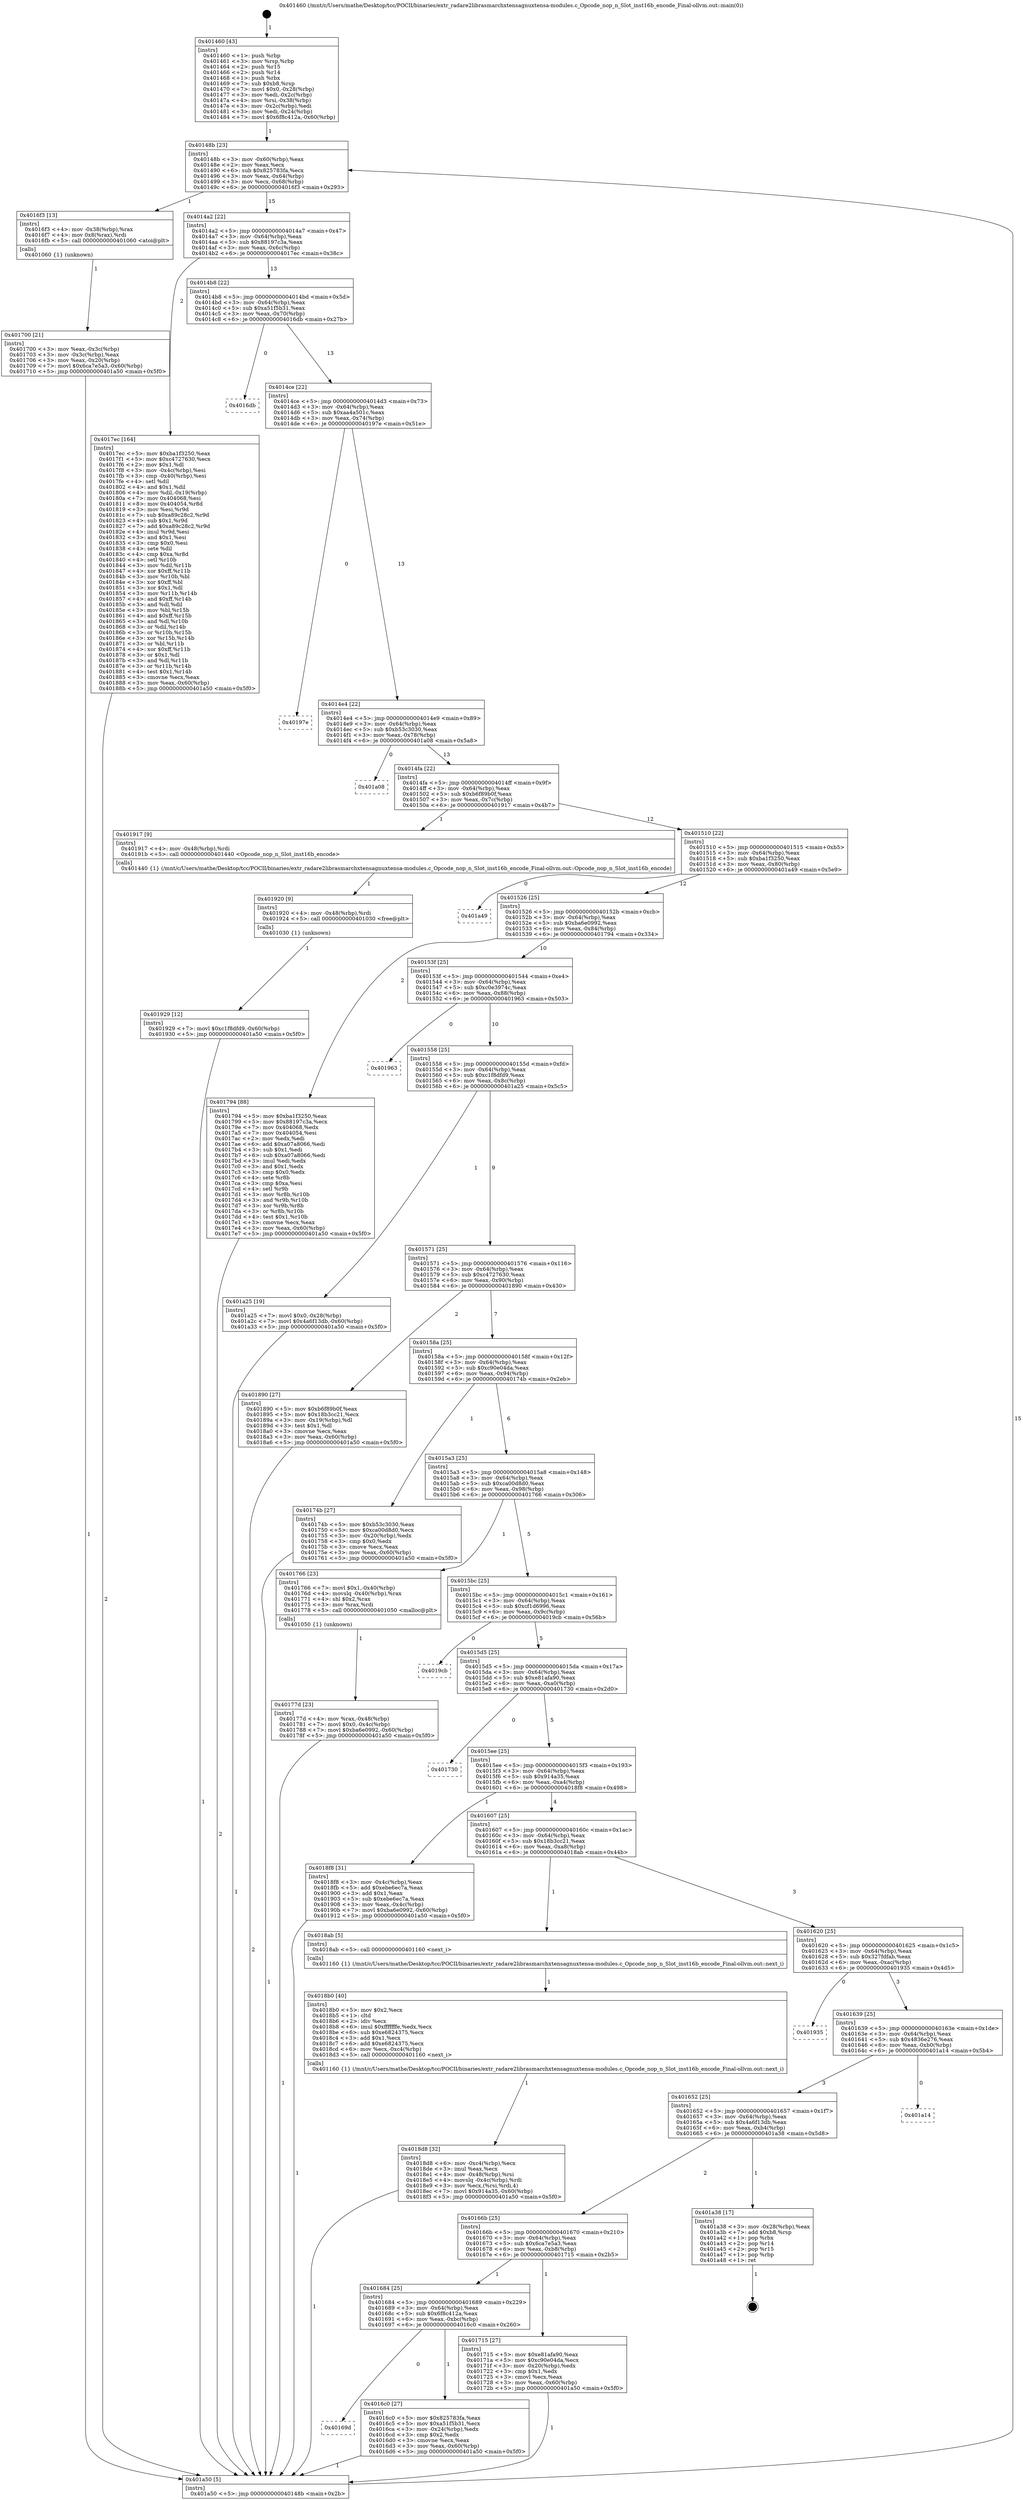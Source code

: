 digraph "0x401460" {
  label = "0x401460 (/mnt/c/Users/mathe/Desktop/tcc/POCII/binaries/extr_radare2librasmarchxtensagnuxtensa-modules.c_Opcode_nop_n_Slot_inst16b_encode_Final-ollvm.out::main(0))"
  labelloc = "t"
  node[shape=record]

  Entry [label="",width=0.3,height=0.3,shape=circle,fillcolor=black,style=filled]
  "0x40148b" [label="{
     0x40148b [23]\l
     | [instrs]\l
     &nbsp;&nbsp;0x40148b \<+3\>: mov -0x60(%rbp),%eax\l
     &nbsp;&nbsp;0x40148e \<+2\>: mov %eax,%ecx\l
     &nbsp;&nbsp;0x401490 \<+6\>: sub $0x825783fa,%ecx\l
     &nbsp;&nbsp;0x401496 \<+3\>: mov %eax,-0x64(%rbp)\l
     &nbsp;&nbsp;0x401499 \<+3\>: mov %ecx,-0x68(%rbp)\l
     &nbsp;&nbsp;0x40149c \<+6\>: je 00000000004016f3 \<main+0x293\>\l
  }"]
  "0x4016f3" [label="{
     0x4016f3 [13]\l
     | [instrs]\l
     &nbsp;&nbsp;0x4016f3 \<+4\>: mov -0x38(%rbp),%rax\l
     &nbsp;&nbsp;0x4016f7 \<+4\>: mov 0x8(%rax),%rdi\l
     &nbsp;&nbsp;0x4016fb \<+5\>: call 0000000000401060 \<atoi@plt\>\l
     | [calls]\l
     &nbsp;&nbsp;0x401060 \{1\} (unknown)\l
  }"]
  "0x4014a2" [label="{
     0x4014a2 [22]\l
     | [instrs]\l
     &nbsp;&nbsp;0x4014a2 \<+5\>: jmp 00000000004014a7 \<main+0x47\>\l
     &nbsp;&nbsp;0x4014a7 \<+3\>: mov -0x64(%rbp),%eax\l
     &nbsp;&nbsp;0x4014aa \<+5\>: sub $0x88197c3a,%eax\l
     &nbsp;&nbsp;0x4014af \<+3\>: mov %eax,-0x6c(%rbp)\l
     &nbsp;&nbsp;0x4014b2 \<+6\>: je 00000000004017ec \<main+0x38c\>\l
  }"]
  Exit [label="",width=0.3,height=0.3,shape=circle,fillcolor=black,style=filled,peripheries=2]
  "0x4017ec" [label="{
     0x4017ec [164]\l
     | [instrs]\l
     &nbsp;&nbsp;0x4017ec \<+5\>: mov $0xba1f3250,%eax\l
     &nbsp;&nbsp;0x4017f1 \<+5\>: mov $0xc4727630,%ecx\l
     &nbsp;&nbsp;0x4017f6 \<+2\>: mov $0x1,%dl\l
     &nbsp;&nbsp;0x4017f8 \<+3\>: mov -0x4c(%rbp),%esi\l
     &nbsp;&nbsp;0x4017fb \<+3\>: cmp -0x40(%rbp),%esi\l
     &nbsp;&nbsp;0x4017fe \<+4\>: setl %dil\l
     &nbsp;&nbsp;0x401802 \<+4\>: and $0x1,%dil\l
     &nbsp;&nbsp;0x401806 \<+4\>: mov %dil,-0x19(%rbp)\l
     &nbsp;&nbsp;0x40180a \<+7\>: mov 0x404068,%esi\l
     &nbsp;&nbsp;0x401811 \<+8\>: mov 0x404054,%r8d\l
     &nbsp;&nbsp;0x401819 \<+3\>: mov %esi,%r9d\l
     &nbsp;&nbsp;0x40181c \<+7\>: sub $0xa89c28c2,%r9d\l
     &nbsp;&nbsp;0x401823 \<+4\>: sub $0x1,%r9d\l
     &nbsp;&nbsp;0x401827 \<+7\>: add $0xa89c28c2,%r9d\l
     &nbsp;&nbsp;0x40182e \<+4\>: imul %r9d,%esi\l
     &nbsp;&nbsp;0x401832 \<+3\>: and $0x1,%esi\l
     &nbsp;&nbsp;0x401835 \<+3\>: cmp $0x0,%esi\l
     &nbsp;&nbsp;0x401838 \<+4\>: sete %dil\l
     &nbsp;&nbsp;0x40183c \<+4\>: cmp $0xa,%r8d\l
     &nbsp;&nbsp;0x401840 \<+4\>: setl %r10b\l
     &nbsp;&nbsp;0x401844 \<+3\>: mov %dil,%r11b\l
     &nbsp;&nbsp;0x401847 \<+4\>: xor $0xff,%r11b\l
     &nbsp;&nbsp;0x40184b \<+3\>: mov %r10b,%bl\l
     &nbsp;&nbsp;0x40184e \<+3\>: xor $0xff,%bl\l
     &nbsp;&nbsp;0x401851 \<+3\>: xor $0x1,%dl\l
     &nbsp;&nbsp;0x401854 \<+3\>: mov %r11b,%r14b\l
     &nbsp;&nbsp;0x401857 \<+4\>: and $0xff,%r14b\l
     &nbsp;&nbsp;0x40185b \<+3\>: and %dl,%dil\l
     &nbsp;&nbsp;0x40185e \<+3\>: mov %bl,%r15b\l
     &nbsp;&nbsp;0x401861 \<+4\>: and $0xff,%r15b\l
     &nbsp;&nbsp;0x401865 \<+3\>: and %dl,%r10b\l
     &nbsp;&nbsp;0x401868 \<+3\>: or %dil,%r14b\l
     &nbsp;&nbsp;0x40186b \<+3\>: or %r10b,%r15b\l
     &nbsp;&nbsp;0x40186e \<+3\>: xor %r15b,%r14b\l
     &nbsp;&nbsp;0x401871 \<+3\>: or %bl,%r11b\l
     &nbsp;&nbsp;0x401874 \<+4\>: xor $0xff,%r11b\l
     &nbsp;&nbsp;0x401878 \<+3\>: or $0x1,%dl\l
     &nbsp;&nbsp;0x40187b \<+3\>: and %dl,%r11b\l
     &nbsp;&nbsp;0x40187e \<+3\>: or %r11b,%r14b\l
     &nbsp;&nbsp;0x401881 \<+4\>: test $0x1,%r14b\l
     &nbsp;&nbsp;0x401885 \<+3\>: cmovne %ecx,%eax\l
     &nbsp;&nbsp;0x401888 \<+3\>: mov %eax,-0x60(%rbp)\l
     &nbsp;&nbsp;0x40188b \<+5\>: jmp 0000000000401a50 \<main+0x5f0\>\l
  }"]
  "0x4014b8" [label="{
     0x4014b8 [22]\l
     | [instrs]\l
     &nbsp;&nbsp;0x4014b8 \<+5\>: jmp 00000000004014bd \<main+0x5d\>\l
     &nbsp;&nbsp;0x4014bd \<+3\>: mov -0x64(%rbp),%eax\l
     &nbsp;&nbsp;0x4014c0 \<+5\>: sub $0xa51f5b31,%eax\l
     &nbsp;&nbsp;0x4014c5 \<+3\>: mov %eax,-0x70(%rbp)\l
     &nbsp;&nbsp;0x4014c8 \<+6\>: je 00000000004016db \<main+0x27b\>\l
  }"]
  "0x401929" [label="{
     0x401929 [12]\l
     | [instrs]\l
     &nbsp;&nbsp;0x401929 \<+7\>: movl $0xc1f8dfd9,-0x60(%rbp)\l
     &nbsp;&nbsp;0x401930 \<+5\>: jmp 0000000000401a50 \<main+0x5f0\>\l
  }"]
  "0x4016db" [label="{
     0x4016db\l
  }", style=dashed]
  "0x4014ce" [label="{
     0x4014ce [22]\l
     | [instrs]\l
     &nbsp;&nbsp;0x4014ce \<+5\>: jmp 00000000004014d3 \<main+0x73\>\l
     &nbsp;&nbsp;0x4014d3 \<+3\>: mov -0x64(%rbp),%eax\l
     &nbsp;&nbsp;0x4014d6 \<+5\>: sub $0xaa4a501c,%eax\l
     &nbsp;&nbsp;0x4014db \<+3\>: mov %eax,-0x74(%rbp)\l
     &nbsp;&nbsp;0x4014de \<+6\>: je 000000000040197e \<main+0x51e\>\l
  }"]
  "0x401920" [label="{
     0x401920 [9]\l
     | [instrs]\l
     &nbsp;&nbsp;0x401920 \<+4\>: mov -0x48(%rbp),%rdi\l
     &nbsp;&nbsp;0x401924 \<+5\>: call 0000000000401030 \<free@plt\>\l
     | [calls]\l
     &nbsp;&nbsp;0x401030 \{1\} (unknown)\l
  }"]
  "0x40197e" [label="{
     0x40197e\l
  }", style=dashed]
  "0x4014e4" [label="{
     0x4014e4 [22]\l
     | [instrs]\l
     &nbsp;&nbsp;0x4014e4 \<+5\>: jmp 00000000004014e9 \<main+0x89\>\l
     &nbsp;&nbsp;0x4014e9 \<+3\>: mov -0x64(%rbp),%eax\l
     &nbsp;&nbsp;0x4014ec \<+5\>: sub $0xb53c3030,%eax\l
     &nbsp;&nbsp;0x4014f1 \<+3\>: mov %eax,-0x78(%rbp)\l
     &nbsp;&nbsp;0x4014f4 \<+6\>: je 0000000000401a08 \<main+0x5a8\>\l
  }"]
  "0x4018d8" [label="{
     0x4018d8 [32]\l
     | [instrs]\l
     &nbsp;&nbsp;0x4018d8 \<+6\>: mov -0xc4(%rbp),%ecx\l
     &nbsp;&nbsp;0x4018de \<+3\>: imul %eax,%ecx\l
     &nbsp;&nbsp;0x4018e1 \<+4\>: mov -0x48(%rbp),%rsi\l
     &nbsp;&nbsp;0x4018e5 \<+4\>: movslq -0x4c(%rbp),%rdi\l
     &nbsp;&nbsp;0x4018e9 \<+3\>: mov %ecx,(%rsi,%rdi,4)\l
     &nbsp;&nbsp;0x4018ec \<+7\>: movl $0x914a35,-0x60(%rbp)\l
     &nbsp;&nbsp;0x4018f3 \<+5\>: jmp 0000000000401a50 \<main+0x5f0\>\l
  }"]
  "0x401a08" [label="{
     0x401a08\l
  }", style=dashed]
  "0x4014fa" [label="{
     0x4014fa [22]\l
     | [instrs]\l
     &nbsp;&nbsp;0x4014fa \<+5\>: jmp 00000000004014ff \<main+0x9f\>\l
     &nbsp;&nbsp;0x4014ff \<+3\>: mov -0x64(%rbp),%eax\l
     &nbsp;&nbsp;0x401502 \<+5\>: sub $0xb6f89b0f,%eax\l
     &nbsp;&nbsp;0x401507 \<+3\>: mov %eax,-0x7c(%rbp)\l
     &nbsp;&nbsp;0x40150a \<+6\>: je 0000000000401917 \<main+0x4b7\>\l
  }"]
  "0x4018b0" [label="{
     0x4018b0 [40]\l
     | [instrs]\l
     &nbsp;&nbsp;0x4018b0 \<+5\>: mov $0x2,%ecx\l
     &nbsp;&nbsp;0x4018b5 \<+1\>: cltd\l
     &nbsp;&nbsp;0x4018b6 \<+2\>: idiv %ecx\l
     &nbsp;&nbsp;0x4018b8 \<+6\>: imul $0xfffffffe,%edx,%ecx\l
     &nbsp;&nbsp;0x4018be \<+6\>: sub $0xe6824375,%ecx\l
     &nbsp;&nbsp;0x4018c4 \<+3\>: add $0x1,%ecx\l
     &nbsp;&nbsp;0x4018c7 \<+6\>: add $0xe6824375,%ecx\l
     &nbsp;&nbsp;0x4018cd \<+6\>: mov %ecx,-0xc4(%rbp)\l
     &nbsp;&nbsp;0x4018d3 \<+5\>: call 0000000000401160 \<next_i\>\l
     | [calls]\l
     &nbsp;&nbsp;0x401160 \{1\} (/mnt/c/Users/mathe/Desktop/tcc/POCII/binaries/extr_radare2librasmarchxtensagnuxtensa-modules.c_Opcode_nop_n_Slot_inst16b_encode_Final-ollvm.out::next_i)\l
  }"]
  "0x401917" [label="{
     0x401917 [9]\l
     | [instrs]\l
     &nbsp;&nbsp;0x401917 \<+4\>: mov -0x48(%rbp),%rdi\l
     &nbsp;&nbsp;0x40191b \<+5\>: call 0000000000401440 \<Opcode_nop_n_Slot_inst16b_encode\>\l
     | [calls]\l
     &nbsp;&nbsp;0x401440 \{1\} (/mnt/c/Users/mathe/Desktop/tcc/POCII/binaries/extr_radare2librasmarchxtensagnuxtensa-modules.c_Opcode_nop_n_Slot_inst16b_encode_Final-ollvm.out::Opcode_nop_n_Slot_inst16b_encode)\l
  }"]
  "0x401510" [label="{
     0x401510 [22]\l
     | [instrs]\l
     &nbsp;&nbsp;0x401510 \<+5\>: jmp 0000000000401515 \<main+0xb5\>\l
     &nbsp;&nbsp;0x401515 \<+3\>: mov -0x64(%rbp),%eax\l
     &nbsp;&nbsp;0x401518 \<+5\>: sub $0xba1f3250,%eax\l
     &nbsp;&nbsp;0x40151d \<+3\>: mov %eax,-0x80(%rbp)\l
     &nbsp;&nbsp;0x401520 \<+6\>: je 0000000000401a49 \<main+0x5e9\>\l
  }"]
  "0x40177d" [label="{
     0x40177d [23]\l
     | [instrs]\l
     &nbsp;&nbsp;0x40177d \<+4\>: mov %rax,-0x48(%rbp)\l
     &nbsp;&nbsp;0x401781 \<+7\>: movl $0x0,-0x4c(%rbp)\l
     &nbsp;&nbsp;0x401788 \<+7\>: movl $0xba6e0992,-0x60(%rbp)\l
     &nbsp;&nbsp;0x40178f \<+5\>: jmp 0000000000401a50 \<main+0x5f0\>\l
  }"]
  "0x401a49" [label="{
     0x401a49\l
  }", style=dashed]
  "0x401526" [label="{
     0x401526 [25]\l
     | [instrs]\l
     &nbsp;&nbsp;0x401526 \<+5\>: jmp 000000000040152b \<main+0xcb\>\l
     &nbsp;&nbsp;0x40152b \<+3\>: mov -0x64(%rbp),%eax\l
     &nbsp;&nbsp;0x40152e \<+5\>: sub $0xba6e0992,%eax\l
     &nbsp;&nbsp;0x401533 \<+6\>: mov %eax,-0x84(%rbp)\l
     &nbsp;&nbsp;0x401539 \<+6\>: je 0000000000401794 \<main+0x334\>\l
  }"]
  "0x401700" [label="{
     0x401700 [21]\l
     | [instrs]\l
     &nbsp;&nbsp;0x401700 \<+3\>: mov %eax,-0x3c(%rbp)\l
     &nbsp;&nbsp;0x401703 \<+3\>: mov -0x3c(%rbp),%eax\l
     &nbsp;&nbsp;0x401706 \<+3\>: mov %eax,-0x20(%rbp)\l
     &nbsp;&nbsp;0x401709 \<+7\>: movl $0x6ca7e5a3,-0x60(%rbp)\l
     &nbsp;&nbsp;0x401710 \<+5\>: jmp 0000000000401a50 \<main+0x5f0\>\l
  }"]
  "0x401794" [label="{
     0x401794 [88]\l
     | [instrs]\l
     &nbsp;&nbsp;0x401794 \<+5\>: mov $0xba1f3250,%eax\l
     &nbsp;&nbsp;0x401799 \<+5\>: mov $0x88197c3a,%ecx\l
     &nbsp;&nbsp;0x40179e \<+7\>: mov 0x404068,%edx\l
     &nbsp;&nbsp;0x4017a5 \<+7\>: mov 0x404054,%esi\l
     &nbsp;&nbsp;0x4017ac \<+2\>: mov %edx,%edi\l
     &nbsp;&nbsp;0x4017ae \<+6\>: add $0xa07a8066,%edi\l
     &nbsp;&nbsp;0x4017b4 \<+3\>: sub $0x1,%edi\l
     &nbsp;&nbsp;0x4017b7 \<+6\>: sub $0xa07a8066,%edi\l
     &nbsp;&nbsp;0x4017bd \<+3\>: imul %edi,%edx\l
     &nbsp;&nbsp;0x4017c0 \<+3\>: and $0x1,%edx\l
     &nbsp;&nbsp;0x4017c3 \<+3\>: cmp $0x0,%edx\l
     &nbsp;&nbsp;0x4017c6 \<+4\>: sete %r8b\l
     &nbsp;&nbsp;0x4017ca \<+3\>: cmp $0xa,%esi\l
     &nbsp;&nbsp;0x4017cd \<+4\>: setl %r9b\l
     &nbsp;&nbsp;0x4017d1 \<+3\>: mov %r8b,%r10b\l
     &nbsp;&nbsp;0x4017d4 \<+3\>: and %r9b,%r10b\l
     &nbsp;&nbsp;0x4017d7 \<+3\>: xor %r9b,%r8b\l
     &nbsp;&nbsp;0x4017da \<+3\>: or %r8b,%r10b\l
     &nbsp;&nbsp;0x4017dd \<+4\>: test $0x1,%r10b\l
     &nbsp;&nbsp;0x4017e1 \<+3\>: cmovne %ecx,%eax\l
     &nbsp;&nbsp;0x4017e4 \<+3\>: mov %eax,-0x60(%rbp)\l
     &nbsp;&nbsp;0x4017e7 \<+5\>: jmp 0000000000401a50 \<main+0x5f0\>\l
  }"]
  "0x40153f" [label="{
     0x40153f [25]\l
     | [instrs]\l
     &nbsp;&nbsp;0x40153f \<+5\>: jmp 0000000000401544 \<main+0xe4\>\l
     &nbsp;&nbsp;0x401544 \<+3\>: mov -0x64(%rbp),%eax\l
     &nbsp;&nbsp;0x401547 \<+5\>: sub $0xc0e3974c,%eax\l
     &nbsp;&nbsp;0x40154c \<+6\>: mov %eax,-0x88(%rbp)\l
     &nbsp;&nbsp;0x401552 \<+6\>: je 0000000000401963 \<main+0x503\>\l
  }"]
  "0x401460" [label="{
     0x401460 [43]\l
     | [instrs]\l
     &nbsp;&nbsp;0x401460 \<+1\>: push %rbp\l
     &nbsp;&nbsp;0x401461 \<+3\>: mov %rsp,%rbp\l
     &nbsp;&nbsp;0x401464 \<+2\>: push %r15\l
     &nbsp;&nbsp;0x401466 \<+2\>: push %r14\l
     &nbsp;&nbsp;0x401468 \<+1\>: push %rbx\l
     &nbsp;&nbsp;0x401469 \<+7\>: sub $0xb8,%rsp\l
     &nbsp;&nbsp;0x401470 \<+7\>: movl $0x0,-0x28(%rbp)\l
     &nbsp;&nbsp;0x401477 \<+3\>: mov %edi,-0x2c(%rbp)\l
     &nbsp;&nbsp;0x40147a \<+4\>: mov %rsi,-0x38(%rbp)\l
     &nbsp;&nbsp;0x40147e \<+3\>: mov -0x2c(%rbp),%edi\l
     &nbsp;&nbsp;0x401481 \<+3\>: mov %edi,-0x24(%rbp)\l
     &nbsp;&nbsp;0x401484 \<+7\>: movl $0x6f8c412a,-0x60(%rbp)\l
  }"]
  "0x401963" [label="{
     0x401963\l
  }", style=dashed]
  "0x401558" [label="{
     0x401558 [25]\l
     | [instrs]\l
     &nbsp;&nbsp;0x401558 \<+5\>: jmp 000000000040155d \<main+0xfd\>\l
     &nbsp;&nbsp;0x40155d \<+3\>: mov -0x64(%rbp),%eax\l
     &nbsp;&nbsp;0x401560 \<+5\>: sub $0xc1f8dfd9,%eax\l
     &nbsp;&nbsp;0x401565 \<+6\>: mov %eax,-0x8c(%rbp)\l
     &nbsp;&nbsp;0x40156b \<+6\>: je 0000000000401a25 \<main+0x5c5\>\l
  }"]
  "0x401a50" [label="{
     0x401a50 [5]\l
     | [instrs]\l
     &nbsp;&nbsp;0x401a50 \<+5\>: jmp 000000000040148b \<main+0x2b\>\l
  }"]
  "0x401a25" [label="{
     0x401a25 [19]\l
     | [instrs]\l
     &nbsp;&nbsp;0x401a25 \<+7\>: movl $0x0,-0x28(%rbp)\l
     &nbsp;&nbsp;0x401a2c \<+7\>: movl $0x4a6f13db,-0x60(%rbp)\l
     &nbsp;&nbsp;0x401a33 \<+5\>: jmp 0000000000401a50 \<main+0x5f0\>\l
  }"]
  "0x401571" [label="{
     0x401571 [25]\l
     | [instrs]\l
     &nbsp;&nbsp;0x401571 \<+5\>: jmp 0000000000401576 \<main+0x116\>\l
     &nbsp;&nbsp;0x401576 \<+3\>: mov -0x64(%rbp),%eax\l
     &nbsp;&nbsp;0x401579 \<+5\>: sub $0xc4727630,%eax\l
     &nbsp;&nbsp;0x40157e \<+6\>: mov %eax,-0x90(%rbp)\l
     &nbsp;&nbsp;0x401584 \<+6\>: je 0000000000401890 \<main+0x430\>\l
  }"]
  "0x40169d" [label="{
     0x40169d\l
  }", style=dashed]
  "0x401890" [label="{
     0x401890 [27]\l
     | [instrs]\l
     &nbsp;&nbsp;0x401890 \<+5\>: mov $0xb6f89b0f,%eax\l
     &nbsp;&nbsp;0x401895 \<+5\>: mov $0x18b3cc21,%ecx\l
     &nbsp;&nbsp;0x40189a \<+3\>: mov -0x19(%rbp),%dl\l
     &nbsp;&nbsp;0x40189d \<+3\>: test $0x1,%dl\l
     &nbsp;&nbsp;0x4018a0 \<+3\>: cmovne %ecx,%eax\l
     &nbsp;&nbsp;0x4018a3 \<+3\>: mov %eax,-0x60(%rbp)\l
     &nbsp;&nbsp;0x4018a6 \<+5\>: jmp 0000000000401a50 \<main+0x5f0\>\l
  }"]
  "0x40158a" [label="{
     0x40158a [25]\l
     | [instrs]\l
     &nbsp;&nbsp;0x40158a \<+5\>: jmp 000000000040158f \<main+0x12f\>\l
     &nbsp;&nbsp;0x40158f \<+3\>: mov -0x64(%rbp),%eax\l
     &nbsp;&nbsp;0x401592 \<+5\>: sub $0xc90e04da,%eax\l
     &nbsp;&nbsp;0x401597 \<+6\>: mov %eax,-0x94(%rbp)\l
     &nbsp;&nbsp;0x40159d \<+6\>: je 000000000040174b \<main+0x2eb\>\l
  }"]
  "0x4016c0" [label="{
     0x4016c0 [27]\l
     | [instrs]\l
     &nbsp;&nbsp;0x4016c0 \<+5\>: mov $0x825783fa,%eax\l
     &nbsp;&nbsp;0x4016c5 \<+5\>: mov $0xa51f5b31,%ecx\l
     &nbsp;&nbsp;0x4016ca \<+3\>: mov -0x24(%rbp),%edx\l
     &nbsp;&nbsp;0x4016cd \<+3\>: cmp $0x2,%edx\l
     &nbsp;&nbsp;0x4016d0 \<+3\>: cmovne %ecx,%eax\l
     &nbsp;&nbsp;0x4016d3 \<+3\>: mov %eax,-0x60(%rbp)\l
     &nbsp;&nbsp;0x4016d6 \<+5\>: jmp 0000000000401a50 \<main+0x5f0\>\l
  }"]
  "0x40174b" [label="{
     0x40174b [27]\l
     | [instrs]\l
     &nbsp;&nbsp;0x40174b \<+5\>: mov $0xb53c3030,%eax\l
     &nbsp;&nbsp;0x401750 \<+5\>: mov $0xca00d8d0,%ecx\l
     &nbsp;&nbsp;0x401755 \<+3\>: mov -0x20(%rbp),%edx\l
     &nbsp;&nbsp;0x401758 \<+3\>: cmp $0x0,%edx\l
     &nbsp;&nbsp;0x40175b \<+3\>: cmove %ecx,%eax\l
     &nbsp;&nbsp;0x40175e \<+3\>: mov %eax,-0x60(%rbp)\l
     &nbsp;&nbsp;0x401761 \<+5\>: jmp 0000000000401a50 \<main+0x5f0\>\l
  }"]
  "0x4015a3" [label="{
     0x4015a3 [25]\l
     | [instrs]\l
     &nbsp;&nbsp;0x4015a3 \<+5\>: jmp 00000000004015a8 \<main+0x148\>\l
     &nbsp;&nbsp;0x4015a8 \<+3\>: mov -0x64(%rbp),%eax\l
     &nbsp;&nbsp;0x4015ab \<+5\>: sub $0xca00d8d0,%eax\l
     &nbsp;&nbsp;0x4015b0 \<+6\>: mov %eax,-0x98(%rbp)\l
     &nbsp;&nbsp;0x4015b6 \<+6\>: je 0000000000401766 \<main+0x306\>\l
  }"]
  "0x401684" [label="{
     0x401684 [25]\l
     | [instrs]\l
     &nbsp;&nbsp;0x401684 \<+5\>: jmp 0000000000401689 \<main+0x229\>\l
     &nbsp;&nbsp;0x401689 \<+3\>: mov -0x64(%rbp),%eax\l
     &nbsp;&nbsp;0x40168c \<+5\>: sub $0x6f8c412a,%eax\l
     &nbsp;&nbsp;0x401691 \<+6\>: mov %eax,-0xbc(%rbp)\l
     &nbsp;&nbsp;0x401697 \<+6\>: je 00000000004016c0 \<main+0x260\>\l
  }"]
  "0x401766" [label="{
     0x401766 [23]\l
     | [instrs]\l
     &nbsp;&nbsp;0x401766 \<+7\>: movl $0x1,-0x40(%rbp)\l
     &nbsp;&nbsp;0x40176d \<+4\>: movslq -0x40(%rbp),%rax\l
     &nbsp;&nbsp;0x401771 \<+4\>: shl $0x2,%rax\l
     &nbsp;&nbsp;0x401775 \<+3\>: mov %rax,%rdi\l
     &nbsp;&nbsp;0x401778 \<+5\>: call 0000000000401050 \<malloc@plt\>\l
     | [calls]\l
     &nbsp;&nbsp;0x401050 \{1\} (unknown)\l
  }"]
  "0x4015bc" [label="{
     0x4015bc [25]\l
     | [instrs]\l
     &nbsp;&nbsp;0x4015bc \<+5\>: jmp 00000000004015c1 \<main+0x161\>\l
     &nbsp;&nbsp;0x4015c1 \<+3\>: mov -0x64(%rbp),%eax\l
     &nbsp;&nbsp;0x4015c4 \<+5\>: sub $0xcf1d6996,%eax\l
     &nbsp;&nbsp;0x4015c9 \<+6\>: mov %eax,-0x9c(%rbp)\l
     &nbsp;&nbsp;0x4015cf \<+6\>: je 00000000004019cb \<main+0x56b\>\l
  }"]
  "0x401715" [label="{
     0x401715 [27]\l
     | [instrs]\l
     &nbsp;&nbsp;0x401715 \<+5\>: mov $0xe81afa90,%eax\l
     &nbsp;&nbsp;0x40171a \<+5\>: mov $0xc90e04da,%ecx\l
     &nbsp;&nbsp;0x40171f \<+3\>: mov -0x20(%rbp),%edx\l
     &nbsp;&nbsp;0x401722 \<+3\>: cmp $0x1,%edx\l
     &nbsp;&nbsp;0x401725 \<+3\>: cmovl %ecx,%eax\l
     &nbsp;&nbsp;0x401728 \<+3\>: mov %eax,-0x60(%rbp)\l
     &nbsp;&nbsp;0x40172b \<+5\>: jmp 0000000000401a50 \<main+0x5f0\>\l
  }"]
  "0x4019cb" [label="{
     0x4019cb\l
  }", style=dashed]
  "0x4015d5" [label="{
     0x4015d5 [25]\l
     | [instrs]\l
     &nbsp;&nbsp;0x4015d5 \<+5\>: jmp 00000000004015da \<main+0x17a\>\l
     &nbsp;&nbsp;0x4015da \<+3\>: mov -0x64(%rbp),%eax\l
     &nbsp;&nbsp;0x4015dd \<+5\>: sub $0xe81afa90,%eax\l
     &nbsp;&nbsp;0x4015e2 \<+6\>: mov %eax,-0xa0(%rbp)\l
     &nbsp;&nbsp;0x4015e8 \<+6\>: je 0000000000401730 \<main+0x2d0\>\l
  }"]
  "0x40166b" [label="{
     0x40166b [25]\l
     | [instrs]\l
     &nbsp;&nbsp;0x40166b \<+5\>: jmp 0000000000401670 \<main+0x210\>\l
     &nbsp;&nbsp;0x401670 \<+3\>: mov -0x64(%rbp),%eax\l
     &nbsp;&nbsp;0x401673 \<+5\>: sub $0x6ca7e5a3,%eax\l
     &nbsp;&nbsp;0x401678 \<+6\>: mov %eax,-0xb8(%rbp)\l
     &nbsp;&nbsp;0x40167e \<+6\>: je 0000000000401715 \<main+0x2b5\>\l
  }"]
  "0x401730" [label="{
     0x401730\l
  }", style=dashed]
  "0x4015ee" [label="{
     0x4015ee [25]\l
     | [instrs]\l
     &nbsp;&nbsp;0x4015ee \<+5\>: jmp 00000000004015f3 \<main+0x193\>\l
     &nbsp;&nbsp;0x4015f3 \<+3\>: mov -0x64(%rbp),%eax\l
     &nbsp;&nbsp;0x4015f6 \<+5\>: sub $0x914a35,%eax\l
     &nbsp;&nbsp;0x4015fb \<+6\>: mov %eax,-0xa4(%rbp)\l
     &nbsp;&nbsp;0x401601 \<+6\>: je 00000000004018f8 \<main+0x498\>\l
  }"]
  "0x401a38" [label="{
     0x401a38 [17]\l
     | [instrs]\l
     &nbsp;&nbsp;0x401a38 \<+3\>: mov -0x28(%rbp),%eax\l
     &nbsp;&nbsp;0x401a3b \<+7\>: add $0xb8,%rsp\l
     &nbsp;&nbsp;0x401a42 \<+1\>: pop %rbx\l
     &nbsp;&nbsp;0x401a43 \<+2\>: pop %r14\l
     &nbsp;&nbsp;0x401a45 \<+2\>: pop %r15\l
     &nbsp;&nbsp;0x401a47 \<+1\>: pop %rbp\l
     &nbsp;&nbsp;0x401a48 \<+1\>: ret\l
  }"]
  "0x4018f8" [label="{
     0x4018f8 [31]\l
     | [instrs]\l
     &nbsp;&nbsp;0x4018f8 \<+3\>: mov -0x4c(%rbp),%eax\l
     &nbsp;&nbsp;0x4018fb \<+5\>: add $0xebe6ec7a,%eax\l
     &nbsp;&nbsp;0x401900 \<+3\>: add $0x1,%eax\l
     &nbsp;&nbsp;0x401903 \<+5\>: sub $0xebe6ec7a,%eax\l
     &nbsp;&nbsp;0x401908 \<+3\>: mov %eax,-0x4c(%rbp)\l
     &nbsp;&nbsp;0x40190b \<+7\>: movl $0xba6e0992,-0x60(%rbp)\l
     &nbsp;&nbsp;0x401912 \<+5\>: jmp 0000000000401a50 \<main+0x5f0\>\l
  }"]
  "0x401607" [label="{
     0x401607 [25]\l
     | [instrs]\l
     &nbsp;&nbsp;0x401607 \<+5\>: jmp 000000000040160c \<main+0x1ac\>\l
     &nbsp;&nbsp;0x40160c \<+3\>: mov -0x64(%rbp),%eax\l
     &nbsp;&nbsp;0x40160f \<+5\>: sub $0x18b3cc21,%eax\l
     &nbsp;&nbsp;0x401614 \<+6\>: mov %eax,-0xa8(%rbp)\l
     &nbsp;&nbsp;0x40161a \<+6\>: je 00000000004018ab \<main+0x44b\>\l
  }"]
  "0x401652" [label="{
     0x401652 [25]\l
     | [instrs]\l
     &nbsp;&nbsp;0x401652 \<+5\>: jmp 0000000000401657 \<main+0x1f7\>\l
     &nbsp;&nbsp;0x401657 \<+3\>: mov -0x64(%rbp),%eax\l
     &nbsp;&nbsp;0x40165a \<+5\>: sub $0x4a6f13db,%eax\l
     &nbsp;&nbsp;0x40165f \<+6\>: mov %eax,-0xb4(%rbp)\l
     &nbsp;&nbsp;0x401665 \<+6\>: je 0000000000401a38 \<main+0x5d8\>\l
  }"]
  "0x4018ab" [label="{
     0x4018ab [5]\l
     | [instrs]\l
     &nbsp;&nbsp;0x4018ab \<+5\>: call 0000000000401160 \<next_i\>\l
     | [calls]\l
     &nbsp;&nbsp;0x401160 \{1\} (/mnt/c/Users/mathe/Desktop/tcc/POCII/binaries/extr_radare2librasmarchxtensagnuxtensa-modules.c_Opcode_nop_n_Slot_inst16b_encode_Final-ollvm.out::next_i)\l
  }"]
  "0x401620" [label="{
     0x401620 [25]\l
     | [instrs]\l
     &nbsp;&nbsp;0x401620 \<+5\>: jmp 0000000000401625 \<main+0x1c5\>\l
     &nbsp;&nbsp;0x401625 \<+3\>: mov -0x64(%rbp),%eax\l
     &nbsp;&nbsp;0x401628 \<+5\>: sub $0x327fdfab,%eax\l
     &nbsp;&nbsp;0x40162d \<+6\>: mov %eax,-0xac(%rbp)\l
     &nbsp;&nbsp;0x401633 \<+6\>: je 0000000000401935 \<main+0x4d5\>\l
  }"]
  "0x401a14" [label="{
     0x401a14\l
  }", style=dashed]
  "0x401935" [label="{
     0x401935\l
  }", style=dashed]
  "0x401639" [label="{
     0x401639 [25]\l
     | [instrs]\l
     &nbsp;&nbsp;0x401639 \<+5\>: jmp 000000000040163e \<main+0x1de\>\l
     &nbsp;&nbsp;0x40163e \<+3\>: mov -0x64(%rbp),%eax\l
     &nbsp;&nbsp;0x401641 \<+5\>: sub $0x4836e276,%eax\l
     &nbsp;&nbsp;0x401646 \<+6\>: mov %eax,-0xb0(%rbp)\l
     &nbsp;&nbsp;0x40164c \<+6\>: je 0000000000401a14 \<main+0x5b4\>\l
  }"]
  Entry -> "0x401460" [label=" 1"]
  "0x40148b" -> "0x4016f3" [label=" 1"]
  "0x40148b" -> "0x4014a2" [label=" 15"]
  "0x401a38" -> Exit [label=" 1"]
  "0x4014a2" -> "0x4017ec" [label=" 2"]
  "0x4014a2" -> "0x4014b8" [label=" 13"]
  "0x401a25" -> "0x401a50" [label=" 1"]
  "0x4014b8" -> "0x4016db" [label=" 0"]
  "0x4014b8" -> "0x4014ce" [label=" 13"]
  "0x401929" -> "0x401a50" [label=" 1"]
  "0x4014ce" -> "0x40197e" [label=" 0"]
  "0x4014ce" -> "0x4014e4" [label=" 13"]
  "0x401920" -> "0x401929" [label=" 1"]
  "0x4014e4" -> "0x401a08" [label=" 0"]
  "0x4014e4" -> "0x4014fa" [label=" 13"]
  "0x401917" -> "0x401920" [label=" 1"]
  "0x4014fa" -> "0x401917" [label=" 1"]
  "0x4014fa" -> "0x401510" [label=" 12"]
  "0x4018f8" -> "0x401a50" [label=" 1"]
  "0x401510" -> "0x401a49" [label=" 0"]
  "0x401510" -> "0x401526" [label=" 12"]
  "0x4018d8" -> "0x401a50" [label=" 1"]
  "0x401526" -> "0x401794" [label=" 2"]
  "0x401526" -> "0x40153f" [label=" 10"]
  "0x4018b0" -> "0x4018d8" [label=" 1"]
  "0x40153f" -> "0x401963" [label=" 0"]
  "0x40153f" -> "0x401558" [label=" 10"]
  "0x4018ab" -> "0x4018b0" [label=" 1"]
  "0x401558" -> "0x401a25" [label=" 1"]
  "0x401558" -> "0x401571" [label=" 9"]
  "0x401890" -> "0x401a50" [label=" 2"]
  "0x401571" -> "0x401890" [label=" 2"]
  "0x401571" -> "0x40158a" [label=" 7"]
  "0x4017ec" -> "0x401a50" [label=" 2"]
  "0x40158a" -> "0x40174b" [label=" 1"]
  "0x40158a" -> "0x4015a3" [label=" 6"]
  "0x401794" -> "0x401a50" [label=" 2"]
  "0x4015a3" -> "0x401766" [label=" 1"]
  "0x4015a3" -> "0x4015bc" [label=" 5"]
  "0x401766" -> "0x40177d" [label=" 1"]
  "0x4015bc" -> "0x4019cb" [label=" 0"]
  "0x4015bc" -> "0x4015d5" [label=" 5"]
  "0x40174b" -> "0x401a50" [label=" 1"]
  "0x4015d5" -> "0x401730" [label=" 0"]
  "0x4015d5" -> "0x4015ee" [label=" 5"]
  "0x401700" -> "0x401a50" [label=" 1"]
  "0x4015ee" -> "0x4018f8" [label=" 1"]
  "0x4015ee" -> "0x401607" [label=" 4"]
  "0x4016f3" -> "0x401700" [label=" 1"]
  "0x401607" -> "0x4018ab" [label=" 1"]
  "0x401607" -> "0x401620" [label=" 3"]
  "0x401460" -> "0x40148b" [label=" 1"]
  "0x401620" -> "0x401935" [label=" 0"]
  "0x401620" -> "0x401639" [label=" 3"]
  "0x4016c0" -> "0x401a50" [label=" 1"]
  "0x401639" -> "0x401a14" [label=" 0"]
  "0x401639" -> "0x401652" [label=" 3"]
  "0x401a50" -> "0x40148b" [label=" 15"]
  "0x401652" -> "0x401a38" [label=" 1"]
  "0x401652" -> "0x40166b" [label=" 2"]
  "0x401715" -> "0x401a50" [label=" 1"]
  "0x40166b" -> "0x401715" [label=" 1"]
  "0x40166b" -> "0x401684" [label=" 1"]
  "0x40177d" -> "0x401a50" [label=" 1"]
  "0x401684" -> "0x4016c0" [label=" 1"]
  "0x401684" -> "0x40169d" [label=" 0"]
}
